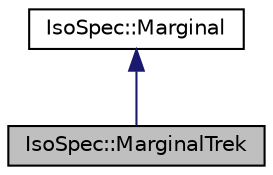 digraph "IsoSpec::MarginalTrek"
{
  edge [fontname="Helvetica",fontsize="10",labelfontname="Helvetica",labelfontsize="10"];
  node [fontname="Helvetica",fontsize="10",shape=record];
  Node2 [label="IsoSpec::MarginalTrek",height=0.2,width=0.4,color="black", fillcolor="grey75", style="filled", fontcolor="black"];
  Node3 -> Node2 [dir="back",color="midnightblue",fontsize="10",style="solid",fontname="Helvetica"];
  Node3 [label="IsoSpec::Marginal",height=0.2,width=0.4,color="black", fillcolor="white", style="filled",URL="$class_iso_spec_1_1_marginal.html"];
}
